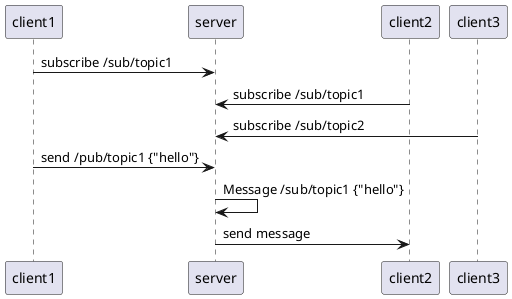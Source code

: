 @startuml
client1 -> server : subscribe /sub/topic1
client2 -> server : subscribe /sub/topic1
client3 -> server : subscribe /sub/topic2

client1 -> server : send /pub/topic1 {"hello"}

server -> server : Message /sub/topic1 {"hello"}

server -> client2 : send message
@enduml